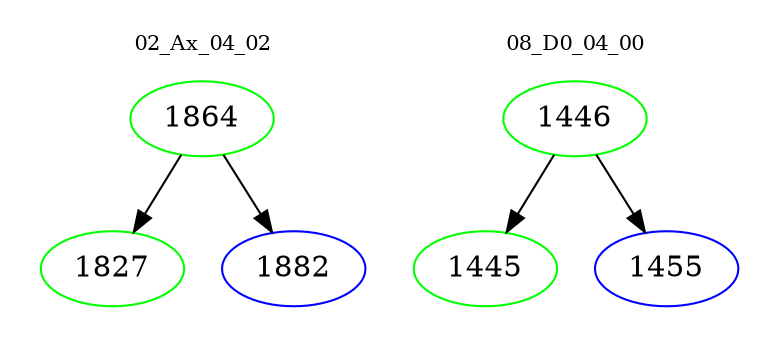 digraph{
subgraph cluster_0 {
color = white
label = "02_Ax_04_02";
fontsize=10;
T0_1864 [label="1864", color="green"]
T0_1864 -> T0_1827 [color="black"]
T0_1827 [label="1827", color="green"]
T0_1864 -> T0_1882 [color="black"]
T0_1882 [label="1882", color="blue"]
}
subgraph cluster_1 {
color = white
label = "08_D0_04_00";
fontsize=10;
T1_1446 [label="1446", color="green"]
T1_1446 -> T1_1445 [color="black"]
T1_1445 [label="1445", color="green"]
T1_1446 -> T1_1455 [color="black"]
T1_1455 [label="1455", color="blue"]
}
}
